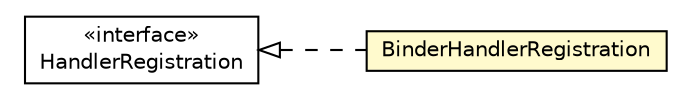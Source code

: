 #!/usr/local/bin/dot
#
# Class diagram 
# Generated by UMLGraph version R5_6-24-gf6e263 (http://www.umlgraph.org/)
#

digraph G {
	edge [fontname="Helvetica",fontsize=10,labelfontname="Helvetica",labelfontsize=10];
	node [fontname="Helvetica",fontsize=10,shape=plaintext];
	nodesep=0.25;
	ranksep=0.5;
	rankdir=LR;
	// org.turbogwt.mvp.databind.client.BinderHandlerRegistration
	c195 [label=<<table title="org.turbogwt.mvp.databind.client.BinderHandlerRegistration" border="0" cellborder="1" cellspacing="0" cellpadding="2" port="p" bgcolor="lemonChiffon" href="./BinderHandlerRegistration.html">
		<tr><td><table border="0" cellspacing="0" cellpadding="1">
<tr><td align="center" balign="center"> BinderHandlerRegistration </td></tr>
		</table></td></tr>
		</table>>, URL="./BinderHandlerRegistration.html", fontname="Helvetica", fontcolor="black", fontsize=10.0];
	//org.turbogwt.mvp.databind.client.BinderHandlerRegistration implements com.google.web.bindery.event.shared.HandlerRegistration
	c226:p -> c195:p [dir=back,arrowtail=empty,style=dashed];
	// com.google.web.bindery.event.shared.HandlerRegistration
	c226 [label=<<table title="com.google.web.bindery.event.shared.HandlerRegistration" border="0" cellborder="1" cellspacing="0" cellpadding="2" port="p" href="http://google-web-toolkit.googlecode.com/svn/javadoc/latest/com/google/web/bindery/event/shared/HandlerRegistration.html">
		<tr><td><table border="0" cellspacing="0" cellpadding="1">
<tr><td align="center" balign="center"> &#171;interface&#187; </td></tr>
<tr><td align="center" balign="center"> HandlerRegistration </td></tr>
		</table></td></tr>
		</table>>, URL="http://google-web-toolkit.googlecode.com/svn/javadoc/latest/com/google/web/bindery/event/shared/HandlerRegistration.html", fontname="Helvetica", fontcolor="black", fontsize=10.0];
}

